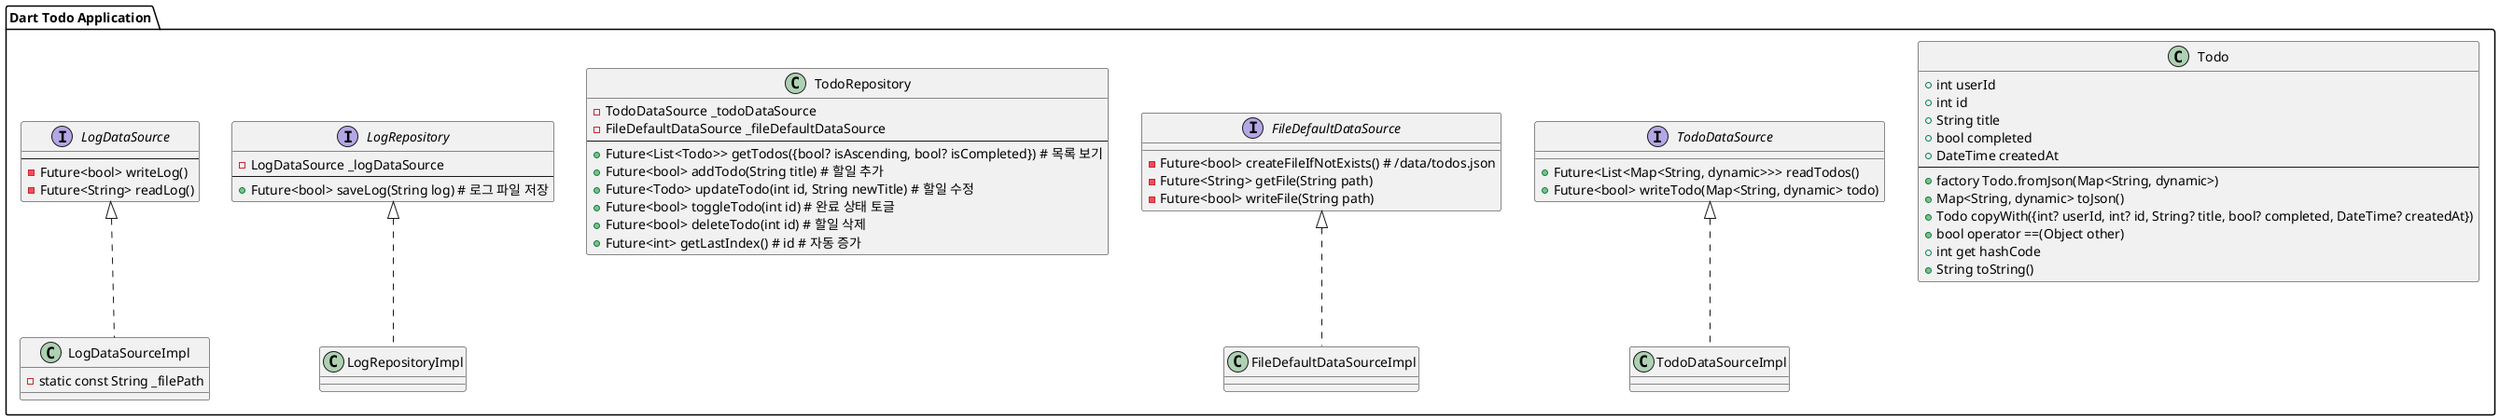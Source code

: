 @startuml

package "Dart Todo Application" {
  class Todo {
    + int userId
    + int id
    + String title
    + bool completed
    + DateTime createdAt
    --
    + factory Todo.fromJson(Map<String, dynamic>)
    + Map<String, dynamic> toJson()
    + Todo copyWith({int? userId, int? id, String? title, bool? completed, DateTime? createdAt})
    + bool operator ==(Object other)
    + int get hashCode
    + String toString()
  }

  class TodoDataSourceImpl implements TodoDataSource {
  }

  interface TodoDataSource {
      + Future<List<Map<String, dynamic>>> readTodos()
      + Future<bool> writeTodo(Map<String, dynamic> todo)
    }

  interface FileDefaultDataSource {
    - Future<bool> createFileIfNotExists() # /data/todos.json
    - Future<String> getFile(String path)
    - Future<bool> writeFile(String path)
  }

  class FileDefaultDataSourceImpl implements FileDefaultDataSource {
  }

  class TodoRepository {
    - TodoDataSource _todoDataSource
    - FileDefaultDataSource _fileDefaultDataSource
    --
    + Future<List<Todo>> getTodos({bool? isAscending, bool? isCompleted}) # 목록 보기
    + Future<bool> addTodo(String title) # 할일 추가
    + Future<Todo> updateTodo(int id, String newTitle) # 할일 수정
    + Future<bool> toggleTodo(int id) # 완료 상태 토글
    + Future<bool> deleteTodo(int id) # 할일 삭제
    + Future<int> getLastIndex() # id # 자동 증가
  }

  interface LogRepository {
    - LogDataSource _logDataSource
    --
    + Future<bool> saveLog(String log) # 로그 파일 저장
  }

  class LogDataSourceImpl implements LogDataSource {
      - static const String _filePath
  }

  interface LogDataSource {
      --
      - Future<bool> writeLog()
      - Future<String> readLog()
  }

  class LogRepositoryImpl implements LogRepository {}
}

@enduml